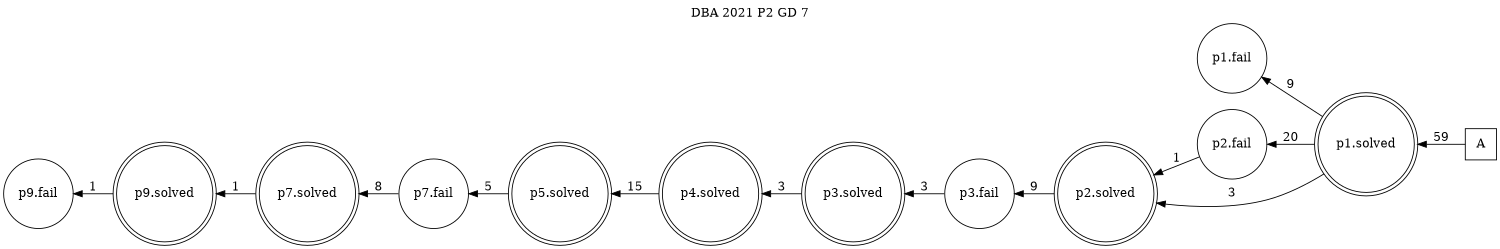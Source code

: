 digraph DBA_2021_P2_GD_7 {
labelloc="tl"
label= " DBA 2021 P2 GD 7 "
rankdir="RL";
graph [ size=" 10 , 10 !"]

"A" [shape="square" label="A"]
"p1.solved" [shape="doublecircle" label="p1.solved"]
"p1.fail" [shape="circle" label="p1.fail"]
"p2.fail" [shape="circle" label="p2.fail"]
"p2.solved" [shape="doublecircle" label="p2.solved"]
"p3.fail" [shape="circle" label="p3.fail"]
"p3.solved" [shape="doublecircle" label="p3.solved"]
"p4.solved" [shape="doublecircle" label="p4.solved"]
"p5.solved" [shape="doublecircle" label="p5.solved"]
"p7.fail" [shape="circle" label="p7.fail"]
"p7.solved" [shape="doublecircle" label="p7.solved"]
"p9.solved" [shape="doublecircle" label="p9.solved"]
"p9.fail" [shape="circle" label="p9.fail"]
"A" -> "p1.solved" [ label=59]
"p1.solved" -> "p1.fail" [ label=9]
"p1.solved" -> "p2.fail" [ label=20]
"p1.solved" -> "p2.solved" [ label=3]
"p2.fail" -> "p2.solved" [ label=1]
"p2.solved" -> "p3.fail" [ label=9]
"p3.fail" -> "p3.solved" [ label=3]
"p3.solved" -> "p4.solved" [ label=3]
"p4.solved" -> "p5.solved" [ label=15]
"p5.solved" -> "p7.fail" [ label=5]
"p7.fail" -> "p7.solved" [ label=8]
"p7.solved" -> "p9.solved" [ label=1]
"p9.solved" -> "p9.fail" [ label=1]
}
